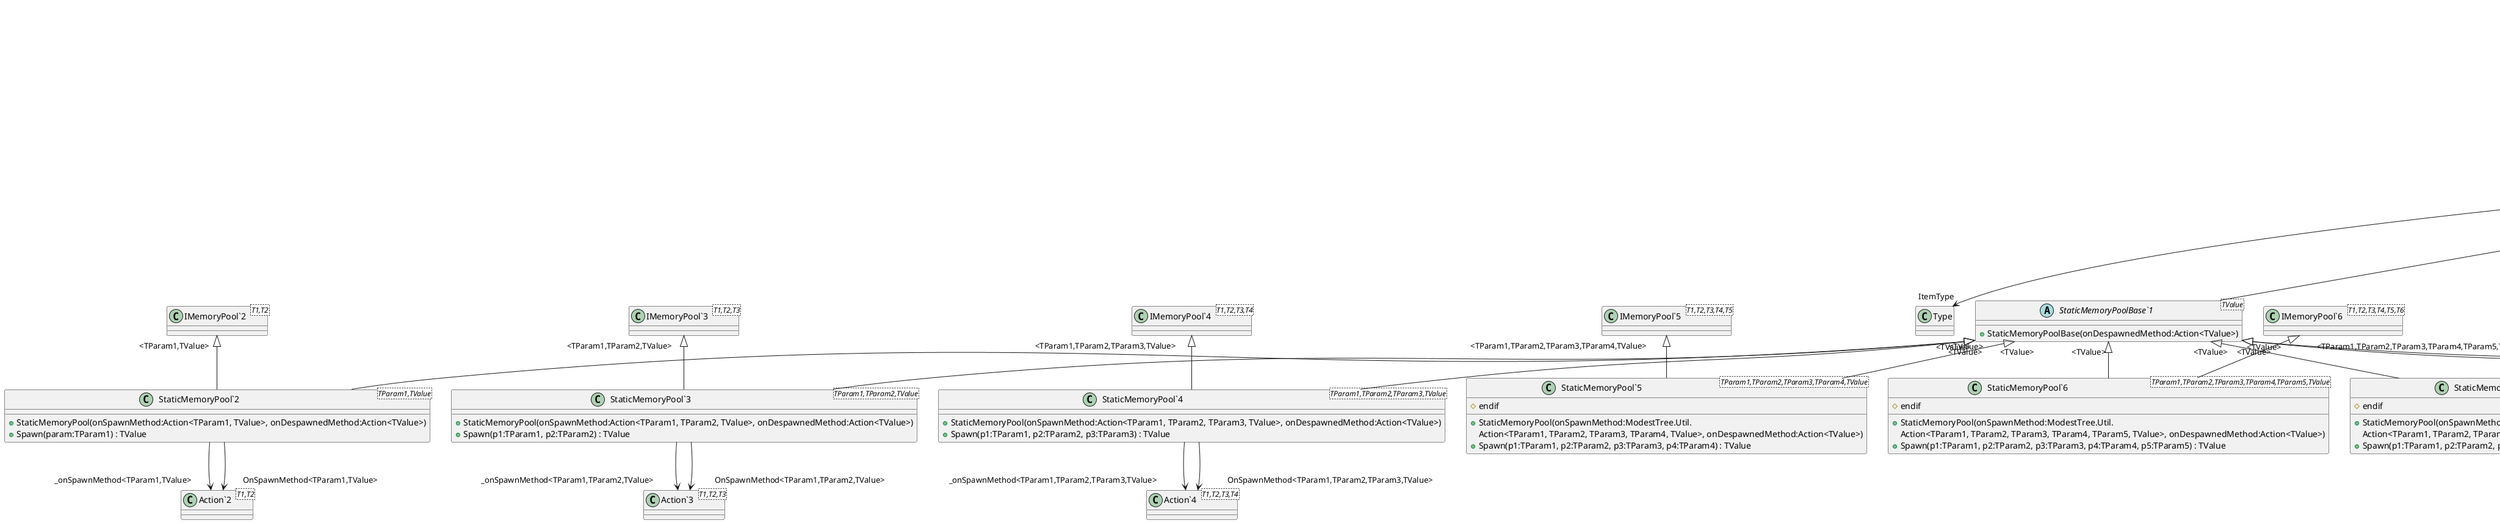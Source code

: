 @startuml
abstract class "StaticMemoryPoolBaseBase`1"<TValue> {
    _activeCount : int
    + StaticMemoryPoolBaseBase(onDespawnedMethod:Action<TValue>)
    + NumTotal : int <<get>>
    + NumActive : int <<get>>
    + NumInactive : int <<get>>
    + Resize(desiredPoolSize:int) : void
    ResizeInternal(desiredPoolSize:int) : void
    + Dispose() : void
    + ClearActiveCount() : void
    + Clear() : void
    + ShrinkBy(numToRemove:int) : void
    + ExpandBy(numToAdd:int) : void
    Despawn(item:object) : void
    + Despawn(element:TValue) : void
}
abstract class "StaticMemoryPoolBase`1"<TValue> {
    + StaticMemoryPoolBase(onDespawnedMethod:Action<TValue>)
}
class "StaticMemoryPool`1"<TValue> {
    + StaticMemoryPool(onSpawnMethod:Action<TValue>, onDespawnedMethod:Action<TValue>)
    + Spawn() : TValue
}
class "StaticMemoryPool`2"<TParam1,TValue> {
    + StaticMemoryPool(onSpawnMethod:Action<TParam1, TValue>, onDespawnedMethod:Action<TValue>)
    + Spawn(param:TParam1) : TValue
}
class "StaticMemoryPool`3"<TParam1,TParam2,TValue> {
    + StaticMemoryPool(onSpawnMethod:Action<TParam1, TParam2, TValue>, onDespawnedMethod:Action<TValue>)
    + Spawn(p1:TParam1, p2:TParam2) : TValue
}
class "StaticMemoryPool`4"<TParam1,TParam2,TParam3,TValue> {
    + StaticMemoryPool(onSpawnMethod:Action<TParam1, TParam2, TParam3, TValue>, onDespawnedMethod:Action<TValue>)
    + Spawn(p1:TParam1, p2:TParam2, p3:TParam3) : TValue
}
class "StaticMemoryPool`5"<TParam1,TParam2,TParam3,TParam4,TValue> {
    + StaticMemoryPool(onSpawnMethod:ModestTree.Util.
#endif
            Action<TParam1, TParam2, TParam3, TParam4, TValue>, onDespawnedMethod:Action<TValue>)
    + Spawn(p1:TParam1, p2:TParam2, p3:TParam3, p4:TParam4) : TValue
}
class "StaticMemoryPool`6"<TParam1,TParam2,TParam3,TParam4,TParam5,TValue> {
    + StaticMemoryPool(onSpawnMethod:ModestTree.Util.
#endif
            Action<TParam1, TParam2, TParam3, TParam4, TParam5, TValue>, onDespawnedMethod:Action<TValue>)
    + Spawn(p1:TParam1, p2:TParam2, p3:TParam3, p4:TParam4, p5:TParam5) : TValue
}
class "StaticMemoryPool`7"<TParam1,TParam2,TParam3,TParam4,TParam5,TParam6,TValue> {
    + StaticMemoryPool(onSpawnMethod:ModestTree.Util.
#endif
            Action<TParam1, TParam2, TParam3, TParam4, TParam5, TParam6, TValue>, onDespawnedMethod:Action<TValue>)
    + Spawn(p1:TParam1, p2:TParam2, p3:TParam3, p4:TParam4, p5:TParam5, p6:TParam6) : TValue
}
class "StaticMemoryPool`8"<TParam1,TParam2,TParam3,TParam4,TParam5,TParam6,TParam7,TValue> {
    + StaticMemoryPool(onSpawnMethod:ModestTree.Util.
#endif
            Action<TParam1, TParam2, TParam3, TParam4, TParam5, TParam6, TParam7, TValue>, onDespawnedMethod:Action<TValue>)
    + Spawn(p1:TParam1, p2:TParam2, p3:TParam3, p4:TParam4, p5:TParam5, p6:TParam6, p7:TParam7) : TValue
}
class "IDespawnableMemoryPool`1"<T> {
}
class "Stack`1"<T> {
}
class "Action`1"<T> {
}
class "IMemoryPool`1"<T> {
}
class "IMemoryPool`2"<T1,T2> {
}
class "Action`2"<T1,T2> {
}
class "IMemoryPool`3"<T1,T2,T3> {
}
class "Action`3"<T1,T2,T3> {
}
class "IMemoryPool`4"<T1,T2,T3,T4> {
}
class "Action`4"<T1,T2,T3,T4> {
}
class "IMemoryPool`5"<T1,T2,T3,T4,T5> {
}
class "IMemoryPool`6"<T1,T2,T3,T4,T5,T6> {
}
class "IMemoryPool`7"<T1,T2,T3,T4,T5,T6,T7> {
}
class "IMemoryPool`8"<T1,T2,T3,T4,T5,T6,T7,T8> {
}
"IDespawnableMemoryPool`1" "<TValue>" <|-- "StaticMemoryPoolBaseBase`1"
IDisposable <|-- "StaticMemoryPoolBaseBase`1"
"StaticMemoryPoolBaseBase`1" o-> "_stack<TValue>" "Stack`1"
"StaticMemoryPoolBaseBase`1" --> "_onDespawnedMethod<TValue>" "Action`1"
"StaticMemoryPoolBaseBase`1" --> "OnDespawnedMethod<TValue>" "Action`1"
"StaticMemoryPoolBaseBase`1" --> "ItemType" Type
"StaticMemoryPoolBaseBase`1" "<TValue>" <|-- "StaticMemoryPoolBase`1"
"StaticMemoryPoolBase`1" "<TValue>" <|-- "StaticMemoryPool`1"
"IMemoryPool`1" "<TValue>" <|-- "StaticMemoryPool`1"
"StaticMemoryPool`1" --> "_onSpawnMethod<TValue>" "Action`1"
"StaticMemoryPool`1" --> "OnSpawnMethod<TValue>" "Action`1"
"StaticMemoryPoolBase`1" "<TValue>" <|-- "StaticMemoryPool`2"
"IMemoryPool`2" "<TParam1,TValue>" <|-- "StaticMemoryPool`2"
"StaticMemoryPool`2" --> "_onSpawnMethod<TParam1,TValue>" "Action`2"
"StaticMemoryPool`2" --> "OnSpawnMethod<TParam1,TValue>" "Action`2"
"StaticMemoryPoolBase`1" "<TValue>" <|-- "StaticMemoryPool`3"
"IMemoryPool`3" "<TParam1,TParam2,TValue>" <|-- "StaticMemoryPool`3"
"StaticMemoryPool`3" --> "_onSpawnMethod<TParam1,TParam2,TValue>" "Action`3"
"StaticMemoryPool`3" --> "OnSpawnMethod<TParam1,TParam2,TValue>" "Action`3"
"StaticMemoryPoolBase`1" "<TValue>" <|-- "StaticMemoryPool`4"
"IMemoryPool`4" "<TParam1,TParam2,TParam3,TValue>" <|-- "StaticMemoryPool`4"
"StaticMemoryPool`4" --> "_onSpawnMethod<TParam1,TParam2,TParam3,TValue>" "Action`4"
"StaticMemoryPool`4" --> "OnSpawnMethod<TParam1,TParam2,TParam3,TValue>" "Action`4"
"StaticMemoryPoolBase`1" "<TValue>" <|-- "StaticMemoryPool`5"
"IMemoryPool`5" "<TParam1,TParam2,TParam3,TParam4,TValue>" <|-- "StaticMemoryPool`5"
"StaticMemoryPoolBase`1" "<TValue>" <|-- "StaticMemoryPool`6"
"IMemoryPool`6" "<TParam1,TParam2,TParam3,TParam4,TParam5,TValue>" <|-- "StaticMemoryPool`6"
"StaticMemoryPoolBase`1" "<TValue>" <|-- "StaticMemoryPool`7"
"IMemoryPool`7" "<TParam1,TParam2,TParam3,TParam4,TParam5,TParam6,TValue>" <|-- "StaticMemoryPool`7"
"StaticMemoryPoolBase`1" "<TValue>" <|-- "StaticMemoryPool`8"
"IMemoryPool`8" "<TParam1,TParam2,TParam3,TParam4,TParam5,TParam6,TParam7,TValue>" <|-- "StaticMemoryPool`8"
@enduml
